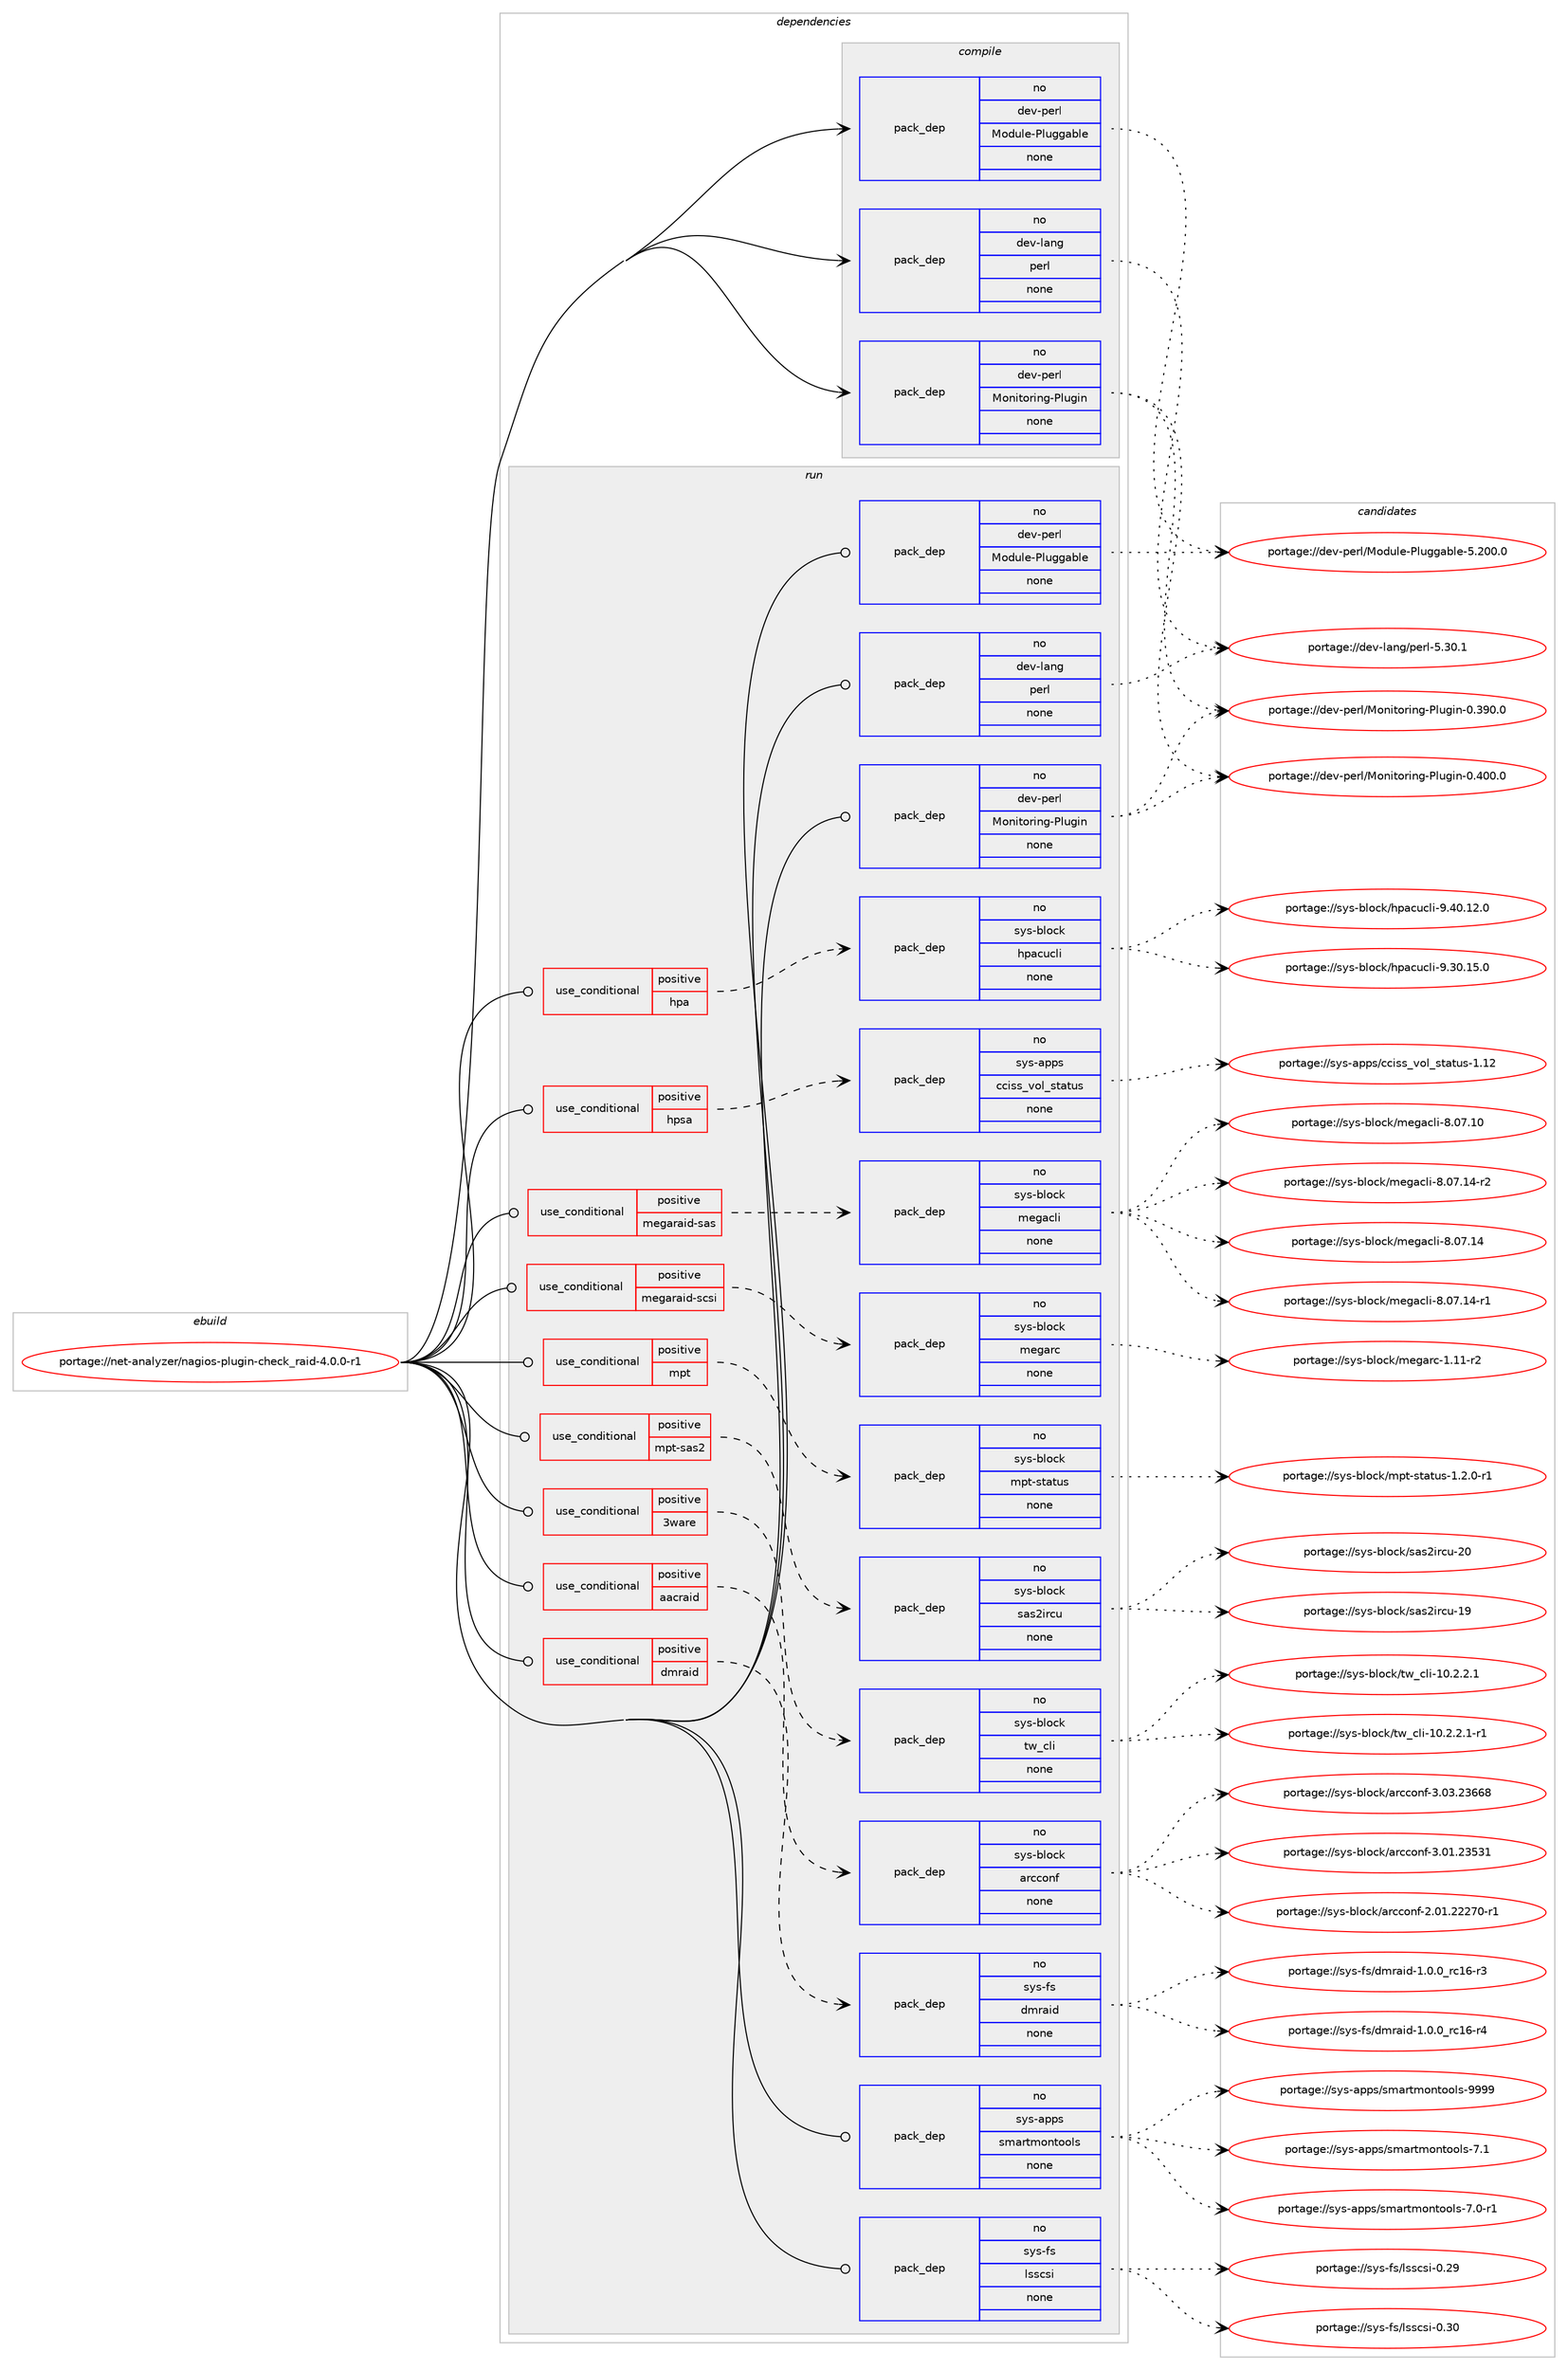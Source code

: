 digraph prolog {

# *************
# Graph options
# *************

newrank=true;
concentrate=true;
compound=true;
graph [rankdir=LR,fontname=Helvetica,fontsize=10,ranksep=1.5];#, ranksep=2.5, nodesep=0.2];
edge  [arrowhead=vee];
node  [fontname=Helvetica,fontsize=10];

# **********
# The ebuild
# **********

subgraph cluster_leftcol {
color=gray;
rank=same;
label=<<i>ebuild</i>>;
id [label="portage://net-analyzer/nagios-plugin-check_raid-4.0.0-r1", color=red, width=4, href="../net-analyzer/nagios-plugin-check_raid-4.0.0-r1.svg"];
}

# ****************
# The dependencies
# ****************

subgraph cluster_midcol {
color=gray;
label=<<i>dependencies</i>>;
subgraph cluster_compile {
fillcolor="#eeeeee";
style=filled;
label=<<i>compile</i>>;
subgraph pack116834 {
dependency154107 [label=<<TABLE BORDER="0" CELLBORDER="1" CELLSPACING="0" CELLPADDING="4" WIDTH="220"><TR><TD ROWSPAN="6" CELLPADDING="30">pack_dep</TD></TR><TR><TD WIDTH="110">no</TD></TR><TR><TD>dev-lang</TD></TR><TR><TD>perl</TD></TR><TR><TD>none</TD></TR><TR><TD></TD></TR></TABLE>>, shape=none, color=blue];
}
id:e -> dependency154107:w [weight=20,style="solid",arrowhead="vee"];
subgraph pack116835 {
dependency154108 [label=<<TABLE BORDER="0" CELLBORDER="1" CELLSPACING="0" CELLPADDING="4" WIDTH="220"><TR><TD ROWSPAN="6" CELLPADDING="30">pack_dep</TD></TR><TR><TD WIDTH="110">no</TD></TR><TR><TD>dev-perl</TD></TR><TR><TD>Module-Pluggable</TD></TR><TR><TD>none</TD></TR><TR><TD></TD></TR></TABLE>>, shape=none, color=blue];
}
id:e -> dependency154108:w [weight=20,style="solid",arrowhead="vee"];
subgraph pack116836 {
dependency154109 [label=<<TABLE BORDER="0" CELLBORDER="1" CELLSPACING="0" CELLPADDING="4" WIDTH="220"><TR><TD ROWSPAN="6" CELLPADDING="30">pack_dep</TD></TR><TR><TD WIDTH="110">no</TD></TR><TR><TD>dev-perl</TD></TR><TR><TD>Monitoring-Plugin</TD></TR><TR><TD>none</TD></TR><TR><TD></TD></TR></TABLE>>, shape=none, color=blue];
}
id:e -> dependency154109:w [weight=20,style="solid",arrowhead="vee"];
}
subgraph cluster_compileandrun {
fillcolor="#eeeeee";
style=filled;
label=<<i>compile and run</i>>;
}
subgraph cluster_run {
fillcolor="#eeeeee";
style=filled;
label=<<i>run</i>>;
subgraph cond34746 {
dependency154110 [label=<<TABLE BORDER="0" CELLBORDER="1" CELLSPACING="0" CELLPADDING="4"><TR><TD ROWSPAN="3" CELLPADDING="10">use_conditional</TD></TR><TR><TD>positive</TD></TR><TR><TD>3ware</TD></TR></TABLE>>, shape=none, color=red];
subgraph pack116837 {
dependency154111 [label=<<TABLE BORDER="0" CELLBORDER="1" CELLSPACING="0" CELLPADDING="4" WIDTH="220"><TR><TD ROWSPAN="6" CELLPADDING="30">pack_dep</TD></TR><TR><TD WIDTH="110">no</TD></TR><TR><TD>sys-block</TD></TR><TR><TD>tw_cli</TD></TR><TR><TD>none</TD></TR><TR><TD></TD></TR></TABLE>>, shape=none, color=blue];
}
dependency154110:e -> dependency154111:w [weight=20,style="dashed",arrowhead="vee"];
}
id:e -> dependency154110:w [weight=20,style="solid",arrowhead="odot"];
subgraph cond34747 {
dependency154112 [label=<<TABLE BORDER="0" CELLBORDER="1" CELLSPACING="0" CELLPADDING="4"><TR><TD ROWSPAN="3" CELLPADDING="10">use_conditional</TD></TR><TR><TD>positive</TD></TR><TR><TD>aacraid</TD></TR></TABLE>>, shape=none, color=red];
subgraph pack116838 {
dependency154113 [label=<<TABLE BORDER="0" CELLBORDER="1" CELLSPACING="0" CELLPADDING="4" WIDTH="220"><TR><TD ROWSPAN="6" CELLPADDING="30">pack_dep</TD></TR><TR><TD WIDTH="110">no</TD></TR><TR><TD>sys-block</TD></TR><TR><TD>arcconf</TD></TR><TR><TD>none</TD></TR><TR><TD></TD></TR></TABLE>>, shape=none, color=blue];
}
dependency154112:e -> dependency154113:w [weight=20,style="dashed",arrowhead="vee"];
}
id:e -> dependency154112:w [weight=20,style="solid",arrowhead="odot"];
subgraph cond34748 {
dependency154114 [label=<<TABLE BORDER="0" CELLBORDER="1" CELLSPACING="0" CELLPADDING="4"><TR><TD ROWSPAN="3" CELLPADDING="10">use_conditional</TD></TR><TR><TD>positive</TD></TR><TR><TD>dmraid</TD></TR></TABLE>>, shape=none, color=red];
subgraph pack116839 {
dependency154115 [label=<<TABLE BORDER="0" CELLBORDER="1" CELLSPACING="0" CELLPADDING="4" WIDTH="220"><TR><TD ROWSPAN="6" CELLPADDING="30">pack_dep</TD></TR><TR><TD WIDTH="110">no</TD></TR><TR><TD>sys-fs</TD></TR><TR><TD>dmraid</TD></TR><TR><TD>none</TD></TR><TR><TD></TD></TR></TABLE>>, shape=none, color=blue];
}
dependency154114:e -> dependency154115:w [weight=20,style="dashed",arrowhead="vee"];
}
id:e -> dependency154114:w [weight=20,style="solid",arrowhead="odot"];
subgraph cond34749 {
dependency154116 [label=<<TABLE BORDER="0" CELLBORDER="1" CELLSPACING="0" CELLPADDING="4"><TR><TD ROWSPAN="3" CELLPADDING="10">use_conditional</TD></TR><TR><TD>positive</TD></TR><TR><TD>hpa</TD></TR></TABLE>>, shape=none, color=red];
subgraph pack116840 {
dependency154117 [label=<<TABLE BORDER="0" CELLBORDER="1" CELLSPACING="0" CELLPADDING="4" WIDTH="220"><TR><TD ROWSPAN="6" CELLPADDING="30">pack_dep</TD></TR><TR><TD WIDTH="110">no</TD></TR><TR><TD>sys-block</TD></TR><TR><TD>hpacucli</TD></TR><TR><TD>none</TD></TR><TR><TD></TD></TR></TABLE>>, shape=none, color=blue];
}
dependency154116:e -> dependency154117:w [weight=20,style="dashed",arrowhead="vee"];
}
id:e -> dependency154116:w [weight=20,style="solid",arrowhead="odot"];
subgraph cond34750 {
dependency154118 [label=<<TABLE BORDER="0" CELLBORDER="1" CELLSPACING="0" CELLPADDING="4"><TR><TD ROWSPAN="3" CELLPADDING="10">use_conditional</TD></TR><TR><TD>positive</TD></TR><TR><TD>hpsa</TD></TR></TABLE>>, shape=none, color=red];
subgraph pack116841 {
dependency154119 [label=<<TABLE BORDER="0" CELLBORDER="1" CELLSPACING="0" CELLPADDING="4" WIDTH="220"><TR><TD ROWSPAN="6" CELLPADDING="30">pack_dep</TD></TR><TR><TD WIDTH="110">no</TD></TR><TR><TD>sys-apps</TD></TR><TR><TD>cciss_vol_status</TD></TR><TR><TD>none</TD></TR><TR><TD></TD></TR></TABLE>>, shape=none, color=blue];
}
dependency154118:e -> dependency154119:w [weight=20,style="dashed",arrowhead="vee"];
}
id:e -> dependency154118:w [weight=20,style="solid",arrowhead="odot"];
subgraph cond34751 {
dependency154120 [label=<<TABLE BORDER="0" CELLBORDER="1" CELLSPACING="0" CELLPADDING="4"><TR><TD ROWSPAN="3" CELLPADDING="10">use_conditional</TD></TR><TR><TD>positive</TD></TR><TR><TD>megaraid-sas</TD></TR></TABLE>>, shape=none, color=red];
subgraph pack116842 {
dependency154121 [label=<<TABLE BORDER="0" CELLBORDER="1" CELLSPACING="0" CELLPADDING="4" WIDTH="220"><TR><TD ROWSPAN="6" CELLPADDING="30">pack_dep</TD></TR><TR><TD WIDTH="110">no</TD></TR><TR><TD>sys-block</TD></TR><TR><TD>megacli</TD></TR><TR><TD>none</TD></TR><TR><TD></TD></TR></TABLE>>, shape=none, color=blue];
}
dependency154120:e -> dependency154121:w [weight=20,style="dashed",arrowhead="vee"];
}
id:e -> dependency154120:w [weight=20,style="solid",arrowhead="odot"];
subgraph cond34752 {
dependency154122 [label=<<TABLE BORDER="0" CELLBORDER="1" CELLSPACING="0" CELLPADDING="4"><TR><TD ROWSPAN="3" CELLPADDING="10">use_conditional</TD></TR><TR><TD>positive</TD></TR><TR><TD>megaraid-scsi</TD></TR></TABLE>>, shape=none, color=red];
subgraph pack116843 {
dependency154123 [label=<<TABLE BORDER="0" CELLBORDER="1" CELLSPACING="0" CELLPADDING="4" WIDTH="220"><TR><TD ROWSPAN="6" CELLPADDING="30">pack_dep</TD></TR><TR><TD WIDTH="110">no</TD></TR><TR><TD>sys-block</TD></TR><TR><TD>megarc</TD></TR><TR><TD>none</TD></TR><TR><TD></TD></TR></TABLE>>, shape=none, color=blue];
}
dependency154122:e -> dependency154123:w [weight=20,style="dashed",arrowhead="vee"];
}
id:e -> dependency154122:w [weight=20,style="solid",arrowhead="odot"];
subgraph cond34753 {
dependency154124 [label=<<TABLE BORDER="0" CELLBORDER="1" CELLSPACING="0" CELLPADDING="4"><TR><TD ROWSPAN="3" CELLPADDING="10">use_conditional</TD></TR><TR><TD>positive</TD></TR><TR><TD>mpt</TD></TR></TABLE>>, shape=none, color=red];
subgraph pack116844 {
dependency154125 [label=<<TABLE BORDER="0" CELLBORDER="1" CELLSPACING="0" CELLPADDING="4" WIDTH="220"><TR><TD ROWSPAN="6" CELLPADDING="30">pack_dep</TD></TR><TR><TD WIDTH="110">no</TD></TR><TR><TD>sys-block</TD></TR><TR><TD>mpt-status</TD></TR><TR><TD>none</TD></TR><TR><TD></TD></TR></TABLE>>, shape=none, color=blue];
}
dependency154124:e -> dependency154125:w [weight=20,style="dashed",arrowhead="vee"];
}
id:e -> dependency154124:w [weight=20,style="solid",arrowhead="odot"];
subgraph cond34754 {
dependency154126 [label=<<TABLE BORDER="0" CELLBORDER="1" CELLSPACING="0" CELLPADDING="4"><TR><TD ROWSPAN="3" CELLPADDING="10">use_conditional</TD></TR><TR><TD>positive</TD></TR><TR><TD>mpt-sas2</TD></TR></TABLE>>, shape=none, color=red];
subgraph pack116845 {
dependency154127 [label=<<TABLE BORDER="0" CELLBORDER="1" CELLSPACING="0" CELLPADDING="4" WIDTH="220"><TR><TD ROWSPAN="6" CELLPADDING="30">pack_dep</TD></TR><TR><TD WIDTH="110">no</TD></TR><TR><TD>sys-block</TD></TR><TR><TD>sas2ircu</TD></TR><TR><TD>none</TD></TR><TR><TD></TD></TR></TABLE>>, shape=none, color=blue];
}
dependency154126:e -> dependency154127:w [weight=20,style="dashed",arrowhead="vee"];
}
id:e -> dependency154126:w [weight=20,style="solid",arrowhead="odot"];
subgraph pack116846 {
dependency154128 [label=<<TABLE BORDER="0" CELLBORDER="1" CELLSPACING="0" CELLPADDING="4" WIDTH="220"><TR><TD ROWSPAN="6" CELLPADDING="30">pack_dep</TD></TR><TR><TD WIDTH="110">no</TD></TR><TR><TD>dev-lang</TD></TR><TR><TD>perl</TD></TR><TR><TD>none</TD></TR><TR><TD></TD></TR></TABLE>>, shape=none, color=blue];
}
id:e -> dependency154128:w [weight=20,style="solid",arrowhead="odot"];
subgraph pack116847 {
dependency154129 [label=<<TABLE BORDER="0" CELLBORDER="1" CELLSPACING="0" CELLPADDING="4" WIDTH="220"><TR><TD ROWSPAN="6" CELLPADDING="30">pack_dep</TD></TR><TR><TD WIDTH="110">no</TD></TR><TR><TD>dev-perl</TD></TR><TR><TD>Module-Pluggable</TD></TR><TR><TD>none</TD></TR><TR><TD></TD></TR></TABLE>>, shape=none, color=blue];
}
id:e -> dependency154129:w [weight=20,style="solid",arrowhead="odot"];
subgraph pack116848 {
dependency154130 [label=<<TABLE BORDER="0" CELLBORDER="1" CELLSPACING="0" CELLPADDING="4" WIDTH="220"><TR><TD ROWSPAN="6" CELLPADDING="30">pack_dep</TD></TR><TR><TD WIDTH="110">no</TD></TR><TR><TD>dev-perl</TD></TR><TR><TD>Monitoring-Plugin</TD></TR><TR><TD>none</TD></TR><TR><TD></TD></TR></TABLE>>, shape=none, color=blue];
}
id:e -> dependency154130:w [weight=20,style="solid",arrowhead="odot"];
subgraph pack116849 {
dependency154131 [label=<<TABLE BORDER="0" CELLBORDER="1" CELLSPACING="0" CELLPADDING="4" WIDTH="220"><TR><TD ROWSPAN="6" CELLPADDING="30">pack_dep</TD></TR><TR><TD WIDTH="110">no</TD></TR><TR><TD>sys-apps</TD></TR><TR><TD>smartmontools</TD></TR><TR><TD>none</TD></TR><TR><TD></TD></TR></TABLE>>, shape=none, color=blue];
}
id:e -> dependency154131:w [weight=20,style="solid",arrowhead="odot"];
subgraph pack116850 {
dependency154132 [label=<<TABLE BORDER="0" CELLBORDER="1" CELLSPACING="0" CELLPADDING="4" WIDTH="220"><TR><TD ROWSPAN="6" CELLPADDING="30">pack_dep</TD></TR><TR><TD WIDTH="110">no</TD></TR><TR><TD>sys-fs</TD></TR><TR><TD>lsscsi</TD></TR><TR><TD>none</TD></TR><TR><TD></TD></TR></TABLE>>, shape=none, color=blue];
}
id:e -> dependency154132:w [weight=20,style="solid",arrowhead="odot"];
}
}

# **************
# The candidates
# **************

subgraph cluster_choices {
rank=same;
color=gray;
label=<<i>candidates</i>>;

subgraph choice116834 {
color=black;
nodesep=1;
choice10010111845108971101034711210111410845534651484649 [label="portage://dev-lang/perl-5.30.1", color=red, width=4,href="../dev-lang/perl-5.30.1.svg"];
dependency154107:e -> choice10010111845108971101034711210111410845534651484649:w [style=dotted,weight="100"];
}
subgraph choice116835 {
color=black;
nodesep=1;
choice100101118451121011141084777111100117108101458010811710310397981081014553465048484648 [label="portage://dev-perl/Module-Pluggable-5.200.0", color=red, width=4,href="../dev-perl/Module-Pluggable-5.200.0.svg"];
dependency154108:e -> choice100101118451121011141084777111100117108101458010811710310397981081014553465048484648:w [style=dotted,weight="100"];
}
subgraph choice116836 {
color=black;
nodesep=1;
choice10010111845112101114108477711111010511611111410511010345801081171031051104548465248484648 [label="portage://dev-perl/Monitoring-Plugin-0.400.0", color=red, width=4,href="../dev-perl/Monitoring-Plugin-0.400.0.svg"];
choice10010111845112101114108477711111010511611111410511010345801081171031051104548465157484648 [label="portage://dev-perl/Monitoring-Plugin-0.390.0", color=red, width=4,href="../dev-perl/Monitoring-Plugin-0.390.0.svg"];
dependency154109:e -> choice10010111845112101114108477711111010511611111410511010345801081171031051104548465248484648:w [style=dotted,weight="100"];
dependency154109:e -> choice10010111845112101114108477711111010511611111410511010345801081171031051104548465157484648:w [style=dotted,weight="100"];
}
subgraph choice116837 {
color=black;
nodesep=1;
choice1151211154598108111991074711611995991081054549484650465046494511449 [label="portage://sys-block/tw_cli-10.2.2.1-r1", color=red, width=4,href="../sys-block/tw_cli-10.2.2.1-r1.svg"];
choice115121115459810811199107471161199599108105454948465046504649 [label="portage://sys-block/tw_cli-10.2.2.1", color=red, width=4,href="../sys-block/tw_cli-10.2.2.1.svg"];
dependency154111:e -> choice1151211154598108111991074711611995991081054549484650465046494511449:w [style=dotted,weight="100"];
dependency154111:e -> choice115121115459810811199107471161199599108105454948465046504649:w [style=dotted,weight="100"];
}
subgraph choice116838 {
color=black;
nodesep=1;
choice115121115459810811199107479711499991111101024551464851465051545456 [label="portage://sys-block/arcconf-3.03.23668", color=red, width=4,href="../sys-block/arcconf-3.03.23668.svg"];
choice115121115459810811199107479711499991111101024551464849465051535149 [label="portage://sys-block/arcconf-3.01.23531", color=red, width=4,href="../sys-block/arcconf-3.01.23531.svg"];
choice1151211154598108111991074797114999911111010245504648494650505055484511449 [label="portage://sys-block/arcconf-2.01.22270-r1", color=red, width=4,href="../sys-block/arcconf-2.01.22270-r1.svg"];
dependency154113:e -> choice115121115459810811199107479711499991111101024551464851465051545456:w [style=dotted,weight="100"];
dependency154113:e -> choice115121115459810811199107479711499991111101024551464849465051535149:w [style=dotted,weight="100"];
dependency154113:e -> choice1151211154598108111991074797114999911111010245504648494650505055484511449:w [style=dotted,weight="100"];
}
subgraph choice116839 {
color=black;
nodesep=1;
choice115121115451021154710010911497105100454946484648951149949544511452 [label="portage://sys-fs/dmraid-1.0.0_rc16-r4", color=red, width=4,href="../sys-fs/dmraid-1.0.0_rc16-r4.svg"];
choice115121115451021154710010911497105100454946484648951149949544511451 [label="portage://sys-fs/dmraid-1.0.0_rc16-r3", color=red, width=4,href="../sys-fs/dmraid-1.0.0_rc16-r3.svg"];
dependency154115:e -> choice115121115451021154710010911497105100454946484648951149949544511452:w [style=dotted,weight="100"];
dependency154115:e -> choice115121115451021154710010911497105100454946484648951149949544511451:w [style=dotted,weight="100"];
}
subgraph choice116840 {
color=black;
nodesep=1;
choice1151211154598108111991074710411297991179910810545574652484649504648 [label="portage://sys-block/hpacucli-9.40.12.0", color=red, width=4,href="../sys-block/hpacucli-9.40.12.0.svg"];
choice1151211154598108111991074710411297991179910810545574651484649534648 [label="portage://sys-block/hpacucli-9.30.15.0", color=red, width=4,href="../sys-block/hpacucli-9.30.15.0.svg"];
dependency154117:e -> choice1151211154598108111991074710411297991179910810545574652484649504648:w [style=dotted,weight="100"];
dependency154117:e -> choice1151211154598108111991074710411297991179910810545574651484649534648:w [style=dotted,weight="100"];
}
subgraph choice116841 {
color=black;
nodesep=1;
choice11512111545971121121154799991051151159511811110895115116971161171154549464950 [label="portage://sys-apps/cciss_vol_status-1.12", color=red, width=4,href="../sys-apps/cciss_vol_status-1.12.svg"];
dependency154119:e -> choice11512111545971121121154799991051151159511811110895115116971161171154549464950:w [style=dotted,weight="100"];
}
subgraph choice116842 {
color=black;
nodesep=1;
choice11512111545981081119910747109101103979910810545564648554649524511450 [label="portage://sys-block/megacli-8.07.14-r2", color=red, width=4,href="../sys-block/megacli-8.07.14-r2.svg"];
choice11512111545981081119910747109101103979910810545564648554649524511449 [label="portage://sys-block/megacli-8.07.14-r1", color=red, width=4,href="../sys-block/megacli-8.07.14-r1.svg"];
choice1151211154598108111991074710910110397991081054556464855464952 [label="portage://sys-block/megacli-8.07.14", color=red, width=4,href="../sys-block/megacli-8.07.14.svg"];
choice1151211154598108111991074710910110397991081054556464855464948 [label="portage://sys-block/megacli-8.07.10", color=red, width=4,href="../sys-block/megacli-8.07.10.svg"];
dependency154121:e -> choice11512111545981081119910747109101103979910810545564648554649524511450:w [style=dotted,weight="100"];
dependency154121:e -> choice11512111545981081119910747109101103979910810545564648554649524511449:w [style=dotted,weight="100"];
dependency154121:e -> choice1151211154598108111991074710910110397991081054556464855464952:w [style=dotted,weight="100"];
dependency154121:e -> choice1151211154598108111991074710910110397991081054556464855464948:w [style=dotted,weight="100"];
}
subgraph choice116843 {
color=black;
nodesep=1;
choice11512111545981081119910747109101103971149945494649494511450 [label="portage://sys-block/megarc-1.11-r2", color=red, width=4,href="../sys-block/megarc-1.11-r2.svg"];
dependency154123:e -> choice11512111545981081119910747109101103971149945494649494511450:w [style=dotted,weight="100"];
}
subgraph choice116844 {
color=black;
nodesep=1;
choice1151211154598108111991074710911211645115116971161171154549465046484511449 [label="portage://sys-block/mpt-status-1.2.0-r1", color=red, width=4,href="../sys-block/mpt-status-1.2.0-r1.svg"];
dependency154125:e -> choice1151211154598108111991074710911211645115116971161171154549465046484511449:w [style=dotted,weight="100"];
}
subgraph choice116845 {
color=black;
nodesep=1;
choice11512111545981081119910747115971155010511499117455048 [label="portage://sys-block/sas2ircu-20", color=red, width=4,href="../sys-block/sas2ircu-20.svg"];
choice11512111545981081119910747115971155010511499117454957 [label="portage://sys-block/sas2ircu-19", color=red, width=4,href="../sys-block/sas2ircu-19.svg"];
dependency154127:e -> choice11512111545981081119910747115971155010511499117455048:w [style=dotted,weight="100"];
dependency154127:e -> choice11512111545981081119910747115971155010511499117454957:w [style=dotted,weight="100"];
}
subgraph choice116846 {
color=black;
nodesep=1;
choice10010111845108971101034711210111410845534651484649 [label="portage://dev-lang/perl-5.30.1", color=red, width=4,href="../dev-lang/perl-5.30.1.svg"];
dependency154128:e -> choice10010111845108971101034711210111410845534651484649:w [style=dotted,weight="100"];
}
subgraph choice116847 {
color=black;
nodesep=1;
choice100101118451121011141084777111100117108101458010811710310397981081014553465048484648 [label="portage://dev-perl/Module-Pluggable-5.200.0", color=red, width=4,href="../dev-perl/Module-Pluggable-5.200.0.svg"];
dependency154129:e -> choice100101118451121011141084777111100117108101458010811710310397981081014553465048484648:w [style=dotted,weight="100"];
}
subgraph choice116848 {
color=black;
nodesep=1;
choice10010111845112101114108477711111010511611111410511010345801081171031051104548465248484648 [label="portage://dev-perl/Monitoring-Plugin-0.400.0", color=red, width=4,href="../dev-perl/Monitoring-Plugin-0.400.0.svg"];
choice10010111845112101114108477711111010511611111410511010345801081171031051104548465157484648 [label="portage://dev-perl/Monitoring-Plugin-0.390.0", color=red, width=4,href="../dev-perl/Monitoring-Plugin-0.390.0.svg"];
dependency154130:e -> choice10010111845112101114108477711111010511611111410511010345801081171031051104548465248484648:w [style=dotted,weight="100"];
dependency154130:e -> choice10010111845112101114108477711111010511611111410511010345801081171031051104548465157484648:w [style=dotted,weight="100"];
}
subgraph choice116849 {
color=black;
nodesep=1;
choice115121115459711211211547115109971141161091111101161111111081154557575757 [label="portage://sys-apps/smartmontools-9999", color=red, width=4,href="../sys-apps/smartmontools-9999.svg"];
choice1151211154597112112115471151099711411610911111011611111110811545554649 [label="portage://sys-apps/smartmontools-7.1", color=red, width=4,href="../sys-apps/smartmontools-7.1.svg"];
choice11512111545971121121154711510997114116109111110116111111108115455546484511449 [label="portage://sys-apps/smartmontools-7.0-r1", color=red, width=4,href="../sys-apps/smartmontools-7.0-r1.svg"];
dependency154131:e -> choice115121115459711211211547115109971141161091111101161111111081154557575757:w [style=dotted,weight="100"];
dependency154131:e -> choice1151211154597112112115471151099711411610911111011611111110811545554649:w [style=dotted,weight="100"];
dependency154131:e -> choice11512111545971121121154711510997114116109111110116111111108115455546484511449:w [style=dotted,weight="100"];
}
subgraph choice116850 {
color=black;
nodesep=1;
choice1151211154510211547108115115991151054548465148 [label="portage://sys-fs/lsscsi-0.30", color=red, width=4,href="../sys-fs/lsscsi-0.30.svg"];
choice1151211154510211547108115115991151054548465057 [label="portage://sys-fs/lsscsi-0.29", color=red, width=4,href="../sys-fs/lsscsi-0.29.svg"];
dependency154132:e -> choice1151211154510211547108115115991151054548465148:w [style=dotted,weight="100"];
dependency154132:e -> choice1151211154510211547108115115991151054548465057:w [style=dotted,weight="100"];
}
}

}
